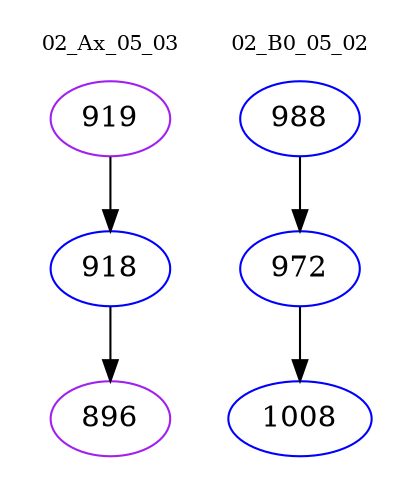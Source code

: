 digraph{
subgraph cluster_0 {
color = white
label = "02_Ax_05_03";
fontsize=10;
T0_919 [label="919", color="purple"]
T0_919 -> T0_918 [color="black"]
T0_918 [label="918", color="blue"]
T0_918 -> T0_896 [color="black"]
T0_896 [label="896", color="purple"]
}
subgraph cluster_1 {
color = white
label = "02_B0_05_02";
fontsize=10;
T1_988 [label="988", color="blue"]
T1_988 -> T1_972 [color="black"]
T1_972 [label="972", color="blue"]
T1_972 -> T1_1008 [color="black"]
T1_1008 [label="1008", color="blue"]
}
}
